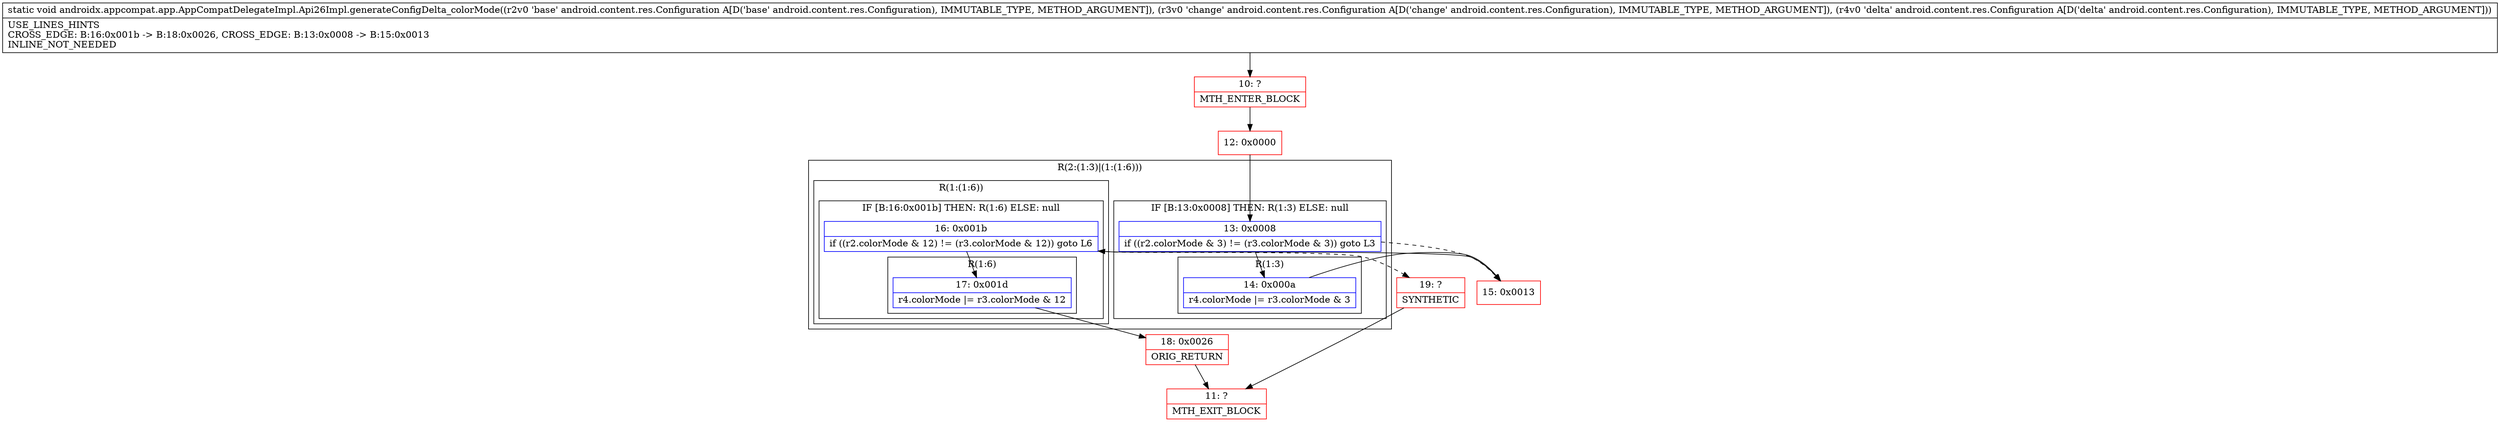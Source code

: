 digraph "CFG forandroidx.appcompat.app.AppCompatDelegateImpl.Api26Impl.generateConfigDelta_colorMode(Landroid\/content\/res\/Configuration;Landroid\/content\/res\/Configuration;Landroid\/content\/res\/Configuration;)V" {
subgraph cluster_Region_1008874155 {
label = "R(2:(1:3)|(1:(1:6)))";
node [shape=record,color=blue];
subgraph cluster_IfRegion_542253241 {
label = "IF [B:13:0x0008] THEN: R(1:3) ELSE: null";
node [shape=record,color=blue];
Node_13 [shape=record,label="{13\:\ 0x0008|if ((r2.colorMode & 3) != (r3.colorMode & 3)) goto L3\l}"];
subgraph cluster_Region_2138180494 {
label = "R(1:3)";
node [shape=record,color=blue];
Node_14 [shape=record,label="{14\:\ 0x000a|r4.colorMode \|= r3.colorMode & 3\l}"];
}
}
subgraph cluster_Region_1563797232 {
label = "R(1:(1:6))";
node [shape=record,color=blue];
subgraph cluster_IfRegion_1890545815 {
label = "IF [B:16:0x001b] THEN: R(1:6) ELSE: null";
node [shape=record,color=blue];
Node_16 [shape=record,label="{16\:\ 0x001b|if ((r2.colorMode & 12) != (r3.colorMode & 12)) goto L6\l}"];
subgraph cluster_Region_1103741395 {
label = "R(1:6)";
node [shape=record,color=blue];
Node_17 [shape=record,label="{17\:\ 0x001d|r4.colorMode \|= r3.colorMode & 12\l}"];
}
}
}
}
Node_10 [shape=record,color=red,label="{10\:\ ?|MTH_ENTER_BLOCK\l}"];
Node_12 [shape=record,color=red,label="{12\:\ 0x0000}"];
Node_15 [shape=record,color=red,label="{15\:\ 0x0013}"];
Node_18 [shape=record,color=red,label="{18\:\ 0x0026|ORIG_RETURN\l}"];
Node_11 [shape=record,color=red,label="{11\:\ ?|MTH_EXIT_BLOCK\l}"];
Node_19 [shape=record,color=red,label="{19\:\ ?|SYNTHETIC\l}"];
MethodNode[shape=record,label="{static void androidx.appcompat.app.AppCompatDelegateImpl.Api26Impl.generateConfigDelta_colorMode((r2v0 'base' android.content.res.Configuration A[D('base' android.content.res.Configuration), IMMUTABLE_TYPE, METHOD_ARGUMENT]), (r3v0 'change' android.content.res.Configuration A[D('change' android.content.res.Configuration), IMMUTABLE_TYPE, METHOD_ARGUMENT]), (r4v0 'delta' android.content.res.Configuration A[D('delta' android.content.res.Configuration), IMMUTABLE_TYPE, METHOD_ARGUMENT]))  | USE_LINES_HINTS\lCROSS_EDGE: B:16:0x001b \-\> B:18:0x0026, CROSS_EDGE: B:13:0x0008 \-\> B:15:0x0013\lINLINE_NOT_NEEDED\l}"];
MethodNode -> Node_10;Node_13 -> Node_14;
Node_13 -> Node_15[style=dashed];
Node_14 -> Node_15;
Node_16 -> Node_17;
Node_16 -> Node_19[style=dashed];
Node_17 -> Node_18;
Node_10 -> Node_12;
Node_12 -> Node_13;
Node_15 -> Node_16;
Node_18 -> Node_11;
Node_19 -> Node_11;
}

